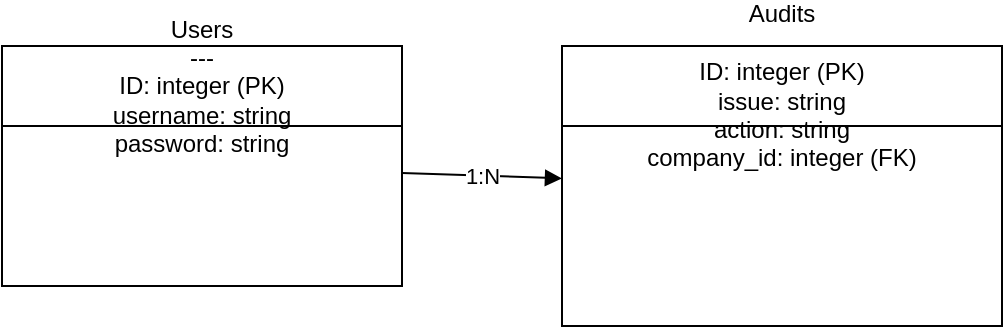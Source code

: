 <mxfile version="28.2.0">
  <diagram id="R2lEEEUBdFMjLlhIrx00" name="AudEasy_ERD">
    <mxGraphModel dx="1042" dy="579" grid="1" gridSize="10" guides="1" tooltips="1" connect="1" arrows="1" fold="1" page="1" pageScale="1" pageWidth="850" pageHeight="1100" math="0" shadow="0" extFonts="Permanent Marker^https://fonts.googleapis.com/css?family=Permanent+Marker">
      <root>
        <mxCell id="0" />
        <mxCell id="1" parent="0" />
        <mxCell id="qZ6jDr2xPO8f5nd3XCBl-4" value="Users&#xa;---&#xa;ID: integer (PK)&#xa;username: string&#xa;password: string" style="shape=table;whiteSpace=wrap;html=1;" vertex="1" parent="1">
          <mxGeometry x="120" y="120" width="200" height="120" as="geometry" />
        </mxCell>
        <mxCell id="qZ6jDr2xPO8f5nd3XCBl-5" value="Audits&#xa;---&#xa;ID: integer (PK)&#xa;issue: string&#xa;action: string&#xa;company_id: integer (FK)" style="shape=table;whiteSpace=wrap;html=1;" vertex="1" parent="1">
          <mxGeometry x="400" y="120" width="220" height="140" as="geometry" />
        </mxCell>
        <mxCell id="qZ6jDr2xPO8f5nd3XCBl-6" value="1:N" style="endArrow=block;html=1;strokeColor=#000000;" edge="1" parent="1" source="qZ6jDr2xPO8f5nd3XCBl-4" target="qZ6jDr2xPO8f5nd3XCBl-5">
          <mxGeometry relative="1" as="geometry" />
        </mxCell>
      </root>
    </mxGraphModel>
  </diagram>
</mxfile>
